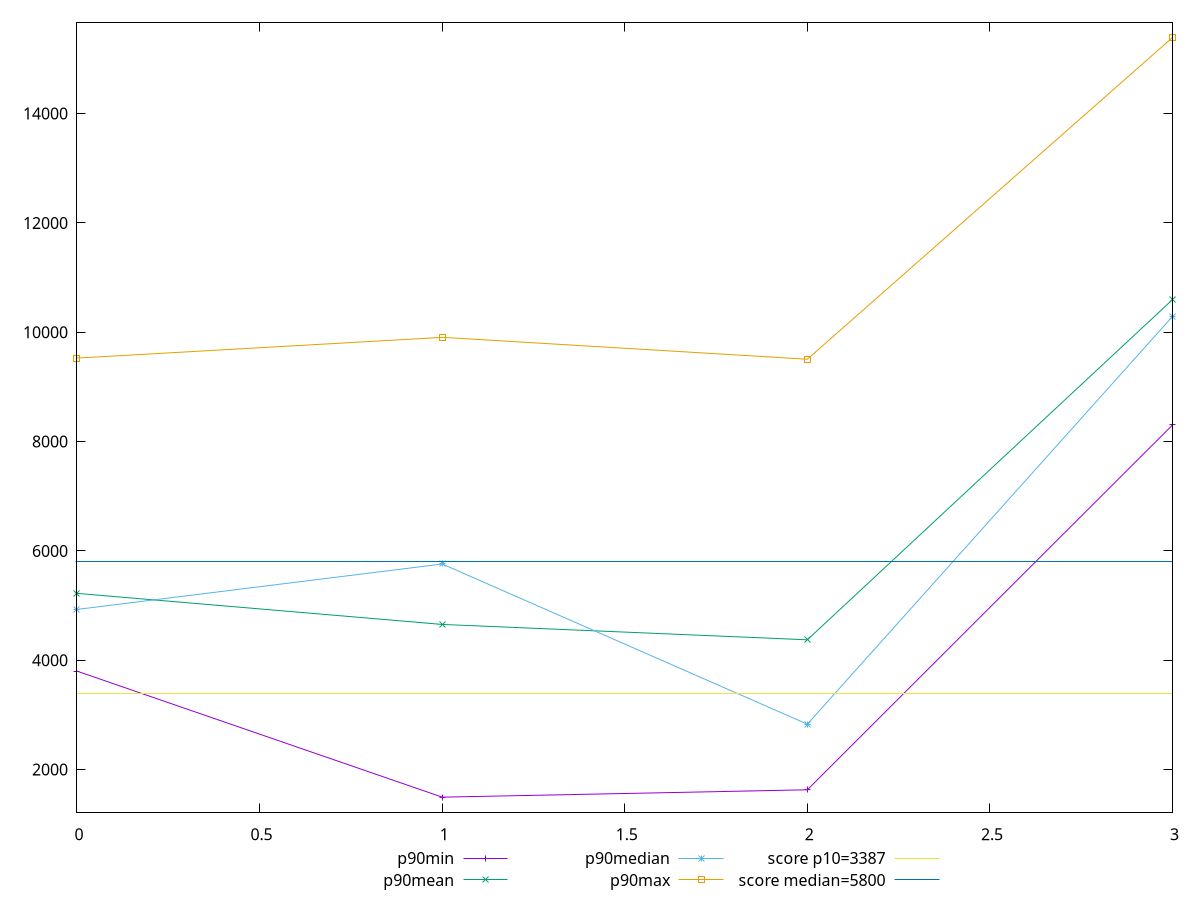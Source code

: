 reset

$p90Min <<EOF
0 3800.117173838501
1 1495.296
2 1629.9629999999997
3 8303.865955046724
EOF

$p90Mean <<EOF
0 5222.682309830584
1 4654.7913473567805
2 4373.726383038905
3 10596.807889428012
EOF

$p90Median <<EOF
0 4929.731041617044
1 5760.654329751679
2 2830.090571458434
3 10288.996722399326
EOF

$p90Max <<EOF
0 9527.85549131471
1 9906.86204156703
2 9506.51035702971
3 15392.45145429919
EOF

set key outside below
set xrange [0:3]
set yrange [1217.3528909140164:15670.394563385173]
set trange [1217.3528909140164:15670.394563385173]
set terminal svg size 640, 560 enhanced background rgb 'white'
set output "reports/report_00028_2021-02-24T12-49-42.674Z/speed-index/progression/value.svg"

plot $p90Min title "p90min" with linespoints, \
     $p90Mean title "p90mean" with linespoints, \
     $p90Median title "p90median" with linespoints, \
     $p90Max title "p90max" with linespoints, \
     3387 title "score p10=3387", \
     5800 title "score median=5800"

reset
